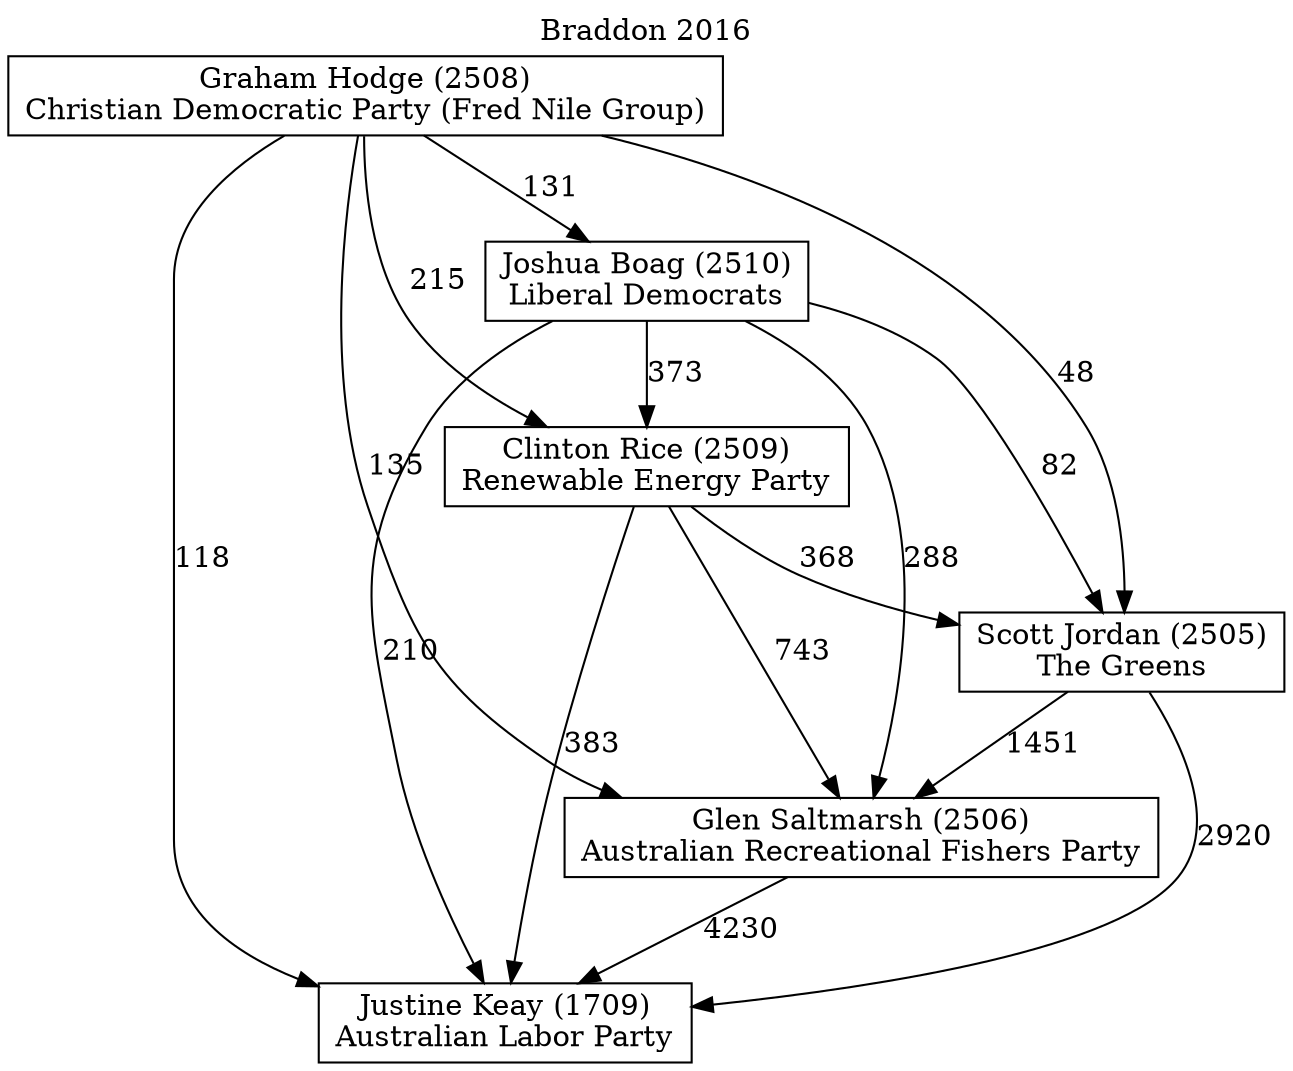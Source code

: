 // House preference flow
digraph "Justine Keay (1709)_Braddon_2016" {
	graph [label="Braddon 2016" labelloc=t mclimit=10]
	node [shape=box]
	"Graham Hodge (2508)" [label="Graham Hodge (2508)
Christian Democratic Party (Fred Nile Group)"]
	"Justine Keay (1709)" [label="Justine Keay (1709)
Australian Labor Party"]
	"Glen Saltmarsh (2506)" [label="Glen Saltmarsh (2506)
Australian Recreational Fishers Party"]
	"Clinton Rice (2509)" [label="Clinton Rice (2509)
Renewable Energy Party"]
	"Joshua Boag (2510)" [label="Joshua Boag (2510)
Liberal Democrats"]
	"Scott Jordan (2505)" [label="Scott Jordan (2505)
The Greens"]
	"Joshua Boag (2510)" -> "Justine Keay (1709)" [label=210]
	"Joshua Boag (2510)" -> "Clinton Rice (2509)" [label=373]
	"Graham Hodge (2508)" -> "Glen Saltmarsh (2506)" [label=135]
	"Graham Hodge (2508)" -> "Justine Keay (1709)" [label=118]
	"Clinton Rice (2509)" -> "Justine Keay (1709)" [label=383]
	"Clinton Rice (2509)" -> "Scott Jordan (2505)" [label=368]
	"Scott Jordan (2505)" -> "Glen Saltmarsh (2506)" [label=1451]
	"Glen Saltmarsh (2506)" -> "Justine Keay (1709)" [label=4230]
	"Graham Hodge (2508)" -> "Scott Jordan (2505)" [label=48]
	"Joshua Boag (2510)" -> "Glen Saltmarsh (2506)" [label=288]
	"Graham Hodge (2508)" -> "Clinton Rice (2509)" [label=215]
	"Graham Hodge (2508)" -> "Joshua Boag (2510)" [label=131]
	"Scott Jordan (2505)" -> "Justine Keay (1709)" [label=2920]
	"Clinton Rice (2509)" -> "Glen Saltmarsh (2506)" [label=743]
	"Joshua Boag (2510)" -> "Scott Jordan (2505)" [label=82]
}
